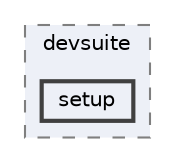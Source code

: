 digraph "C:/Dev/Techstorm-v5/src/tools/devsuite/setup"
{
 // LATEX_PDF_SIZE
  bgcolor="transparent";
  edge [fontname=Helvetica,fontsize=10,labelfontname=Helvetica,labelfontsize=10];
  node [fontname=Helvetica,fontsize=10,shape=box,height=0.2,width=0.4];
  compound=true
  subgraph clusterdir_bcab553346f4eff5a986862403650cc6 {
    graph [ bgcolor="#edf0f7", pencolor="grey50", label="devsuite", fontname=Helvetica,fontsize=10 style="filled,dashed", URL="dir_bcab553346f4eff5a986862403650cc6.html",tooltip=""]
  dir_c976d518770d4f47559c8fbe2011b03d [label="setup", fillcolor="#edf0f7", color="grey25", style="filled,bold", URL="dir_c976d518770d4f47559c8fbe2011b03d.html",tooltip=""];
  }
}
